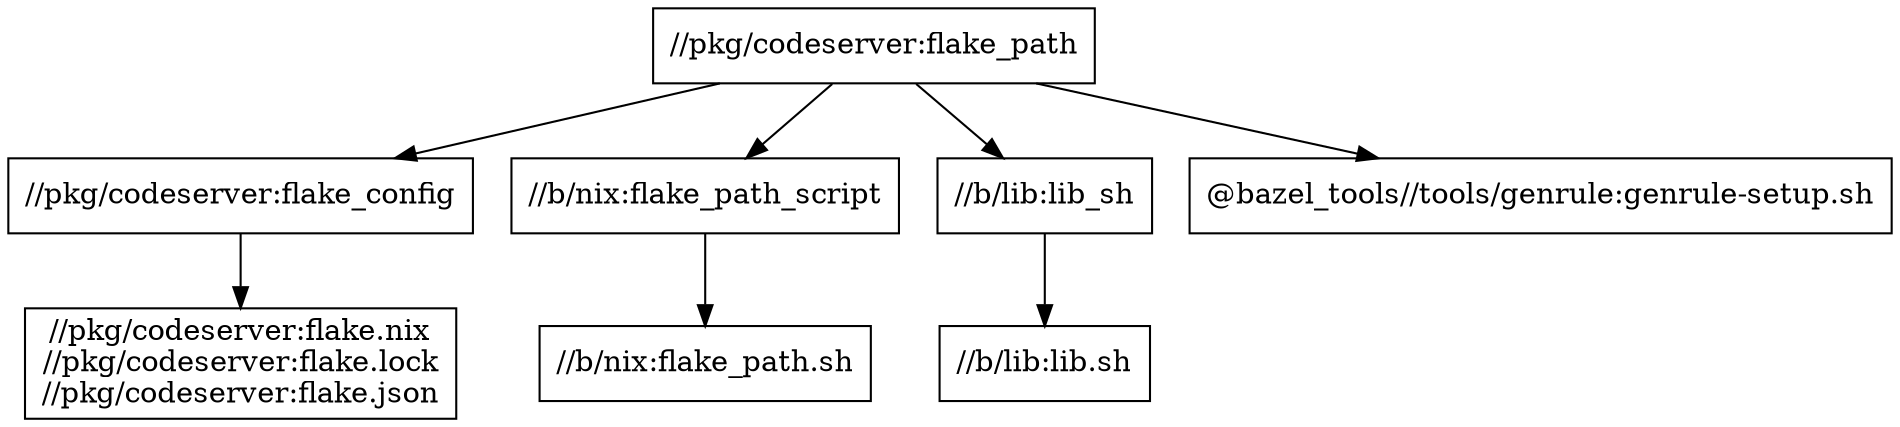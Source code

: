 digraph mygraph {
  node [shape=box];
  "//pkg/codeserver:flake_path"
  "//pkg/codeserver:flake_path" -> "//pkg/codeserver:flake_config"
  "//pkg/codeserver:flake_path" -> "//b/nix:flake_path_script"
  "//pkg/codeserver:flake_path" -> "//b/lib:lib_sh"
  "//pkg/codeserver:flake_path" -> "@bazel_tools//tools/genrule:genrule-setup.sh"
  "//b/lib:lib_sh"
  "//b/lib:lib_sh" -> "//b/lib:lib.sh"
  "//b/lib:lib.sh"
  "//b/nix:flake_path_script"
  "//b/nix:flake_path_script" -> "//b/nix:flake_path.sh"
  "@bazel_tools//tools/genrule:genrule-setup.sh"
  "//pkg/codeserver:flake_config"
  "//pkg/codeserver:flake_config" -> "//pkg/codeserver:flake.nix\n//pkg/codeserver:flake.lock\n//pkg/codeserver:flake.json"
  "//pkg/codeserver:flake.nix\n//pkg/codeserver:flake.lock\n//pkg/codeserver:flake.json"
  "//b/nix:flake_path.sh"
}
